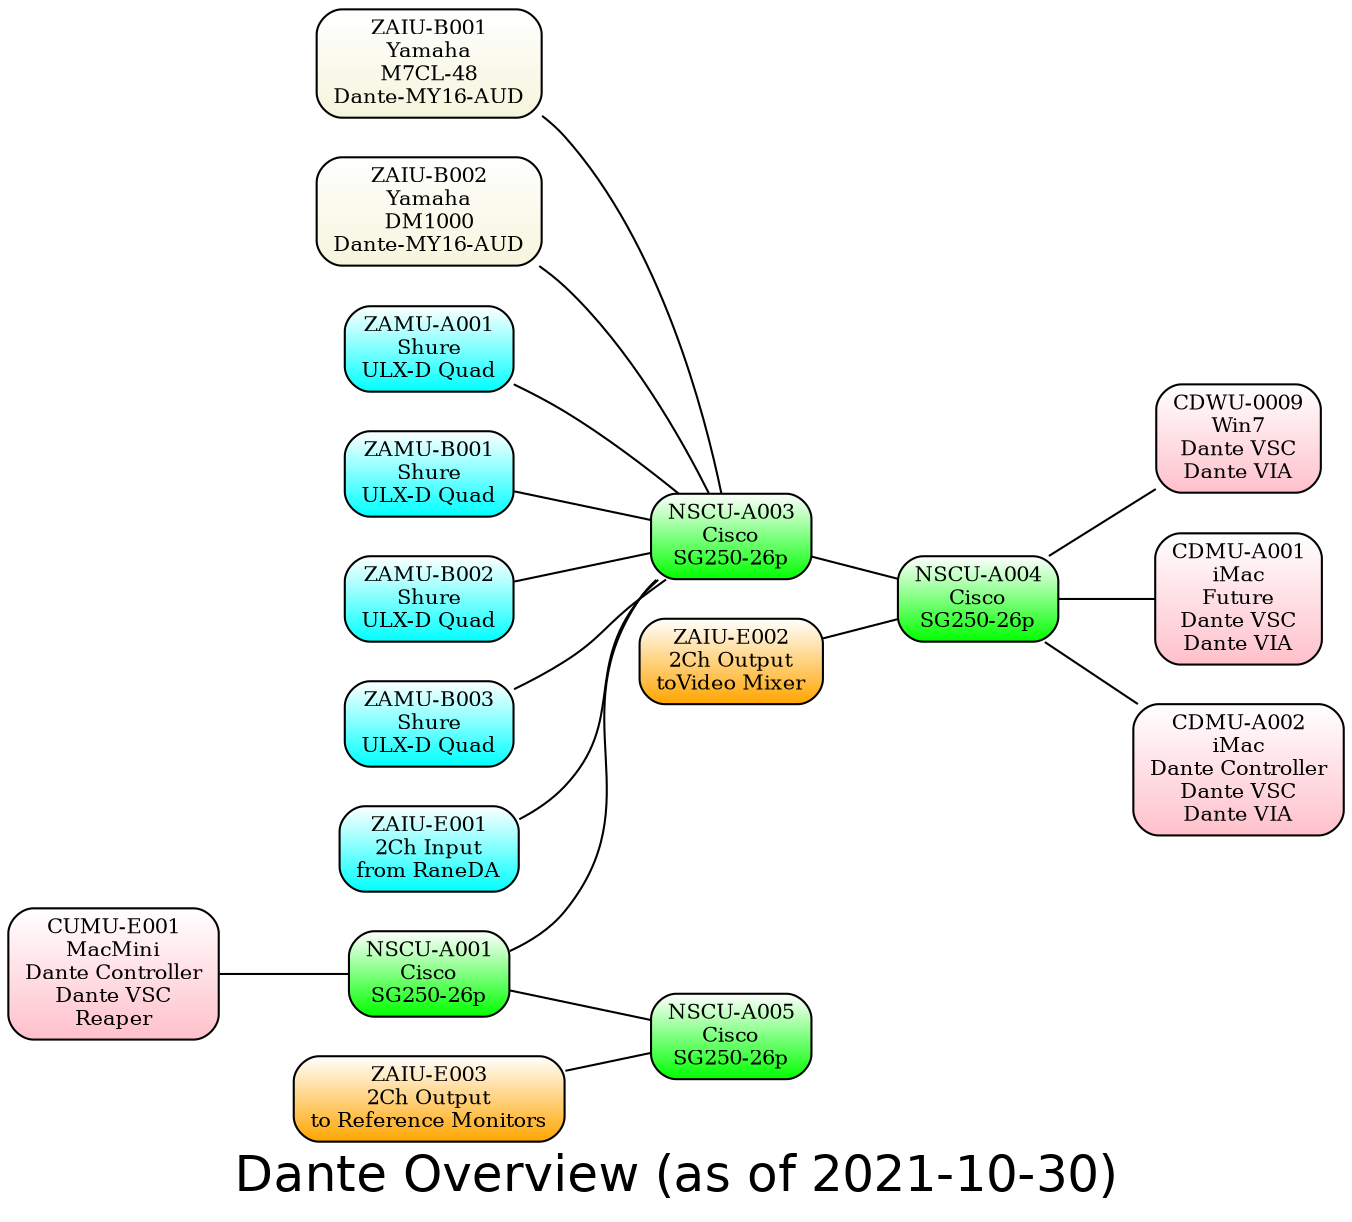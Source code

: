 graph overview { 
graph [overlap = true, fontsize = 24, rankdir=LR 
      label="Dante Overview (as of 2021-10-30)", 
      fontname = Helvetica]

node [shape=Mrecord, tooltip="" , fontsize = 10, 
      fillcolor="white:beige" , style=filled  
      gradientangle=270]


  zaiub001 [label="ZAIU-B001\nYamaha\nM7CL-48\nDante-MY16-AUD"]
  zaiub002 [label="ZAIU-B002\nYamaha\nDM1000\nDante-MY16-AUD"]


zamua001 [label="ZAMU-A001\nShure\nULX-D Quad", fillcolor="white:cyan" ]
zamub001 [label="ZAMU-B001\nShure\nULX-D Quad", fillcolor="white:cyan"]
zamub002 [label="ZAMU-B002\nShure\nULX-D Quad", fillcolor="white:cyan"]
zamub003 [label="ZAMU-B003\nShure\nULX-D Quad", fillcolor="white:cyan"]



cdwu0009 [label="CDWU-0009\nWin7\nDante VSC\nDante VIA", fillcolor="white:pink"]
cdmua001 [label="CDMU-A001\niMac\nFuture\nDante VSC\nDante VIA", fillcolor="white:pink"]
cdmua002 [label="CDMU-A002\niMac\nDante Controller\nDante VSC\nDante VIA", fillcolor="white:pink"]
cumue001 [label="CUMU-E001\nMacMini\nDante Controller\nDante VSC\nReaper", fillcolor="white:pink"]

nscua003 [label="NSCU-A003\nCisco\nSG250-26p", fillcolor="white:green"]
nscua004 [label="NSCU-A004\nCisco\nSG250-26p", fillcolor="white:green"]
nscua001 [label="NSCU-A001\nCisco\nSG250-26p", fillcolor="white:green"]
nscua005 [label="NSCU-A005\nCisco\nSG250-26p", fillcolor="white:green"]

 

zaiue001 [label="ZAIU-E001\n2Ch Input\nfrom RaneDA", fillcolor="white:cyan"]
zaiue002 [label="ZAIU-E002\n2Ch Output\ntoVideo Mixer", fillcolor="white:orange"] 
zaiue003 [label="ZAIU-E003\n2Ch Output\nto Reference Monitors", fillcolor="white:orange"]

 
nscua003 -- nscua004
nscua004 -- cdwu0009
nscua004 -- cdmua001
nscua004 -- cdmua002

zamua001 -- nscua003
zamub001 -- nscua003
zamub002 -- nscua003
zamub003 -- nscua003

zaiub001 -- nscua003
zaiub002 -- nscua003

zaiue001 -- nscua003
zaiue002 -- nscua004

nscua001 -- nscua003
nscua001 -- nscua005

zaiue003 -- nscua005
cumue001 -- nscua001
} 